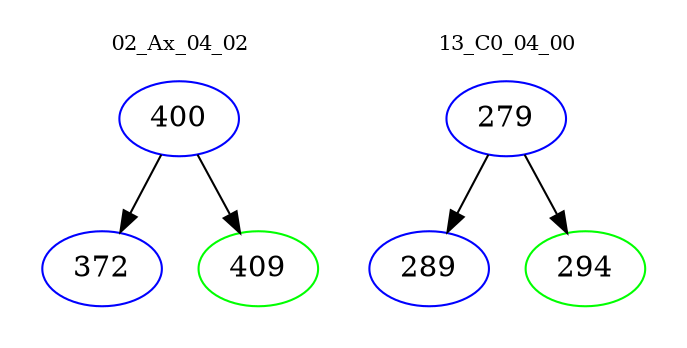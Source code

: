 digraph{
subgraph cluster_0 {
color = white
label = "02_Ax_04_02";
fontsize=10;
T0_400 [label="400", color="blue"]
T0_400 -> T0_372 [color="black"]
T0_372 [label="372", color="blue"]
T0_400 -> T0_409 [color="black"]
T0_409 [label="409", color="green"]
}
subgraph cluster_1 {
color = white
label = "13_C0_04_00";
fontsize=10;
T1_279 [label="279", color="blue"]
T1_279 -> T1_289 [color="black"]
T1_289 [label="289", color="blue"]
T1_279 -> T1_294 [color="black"]
T1_294 [label="294", color="green"]
}
}

